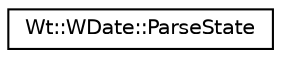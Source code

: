 digraph "Graphical Class Hierarchy"
{
 // LATEX_PDF_SIZE
  edge [fontname="Helvetica",fontsize="10",labelfontname="Helvetica",labelfontsize="10"];
  node [fontname="Helvetica",fontsize="10",shape=record];
  rankdir="LR";
  Node0 [label="Wt::WDate::ParseState",height=0.2,width=0.4,color="black", fillcolor="white", style="filled",URL="$structWt_1_1WDate_1_1ParseState.html",tooltip=" "];
}

